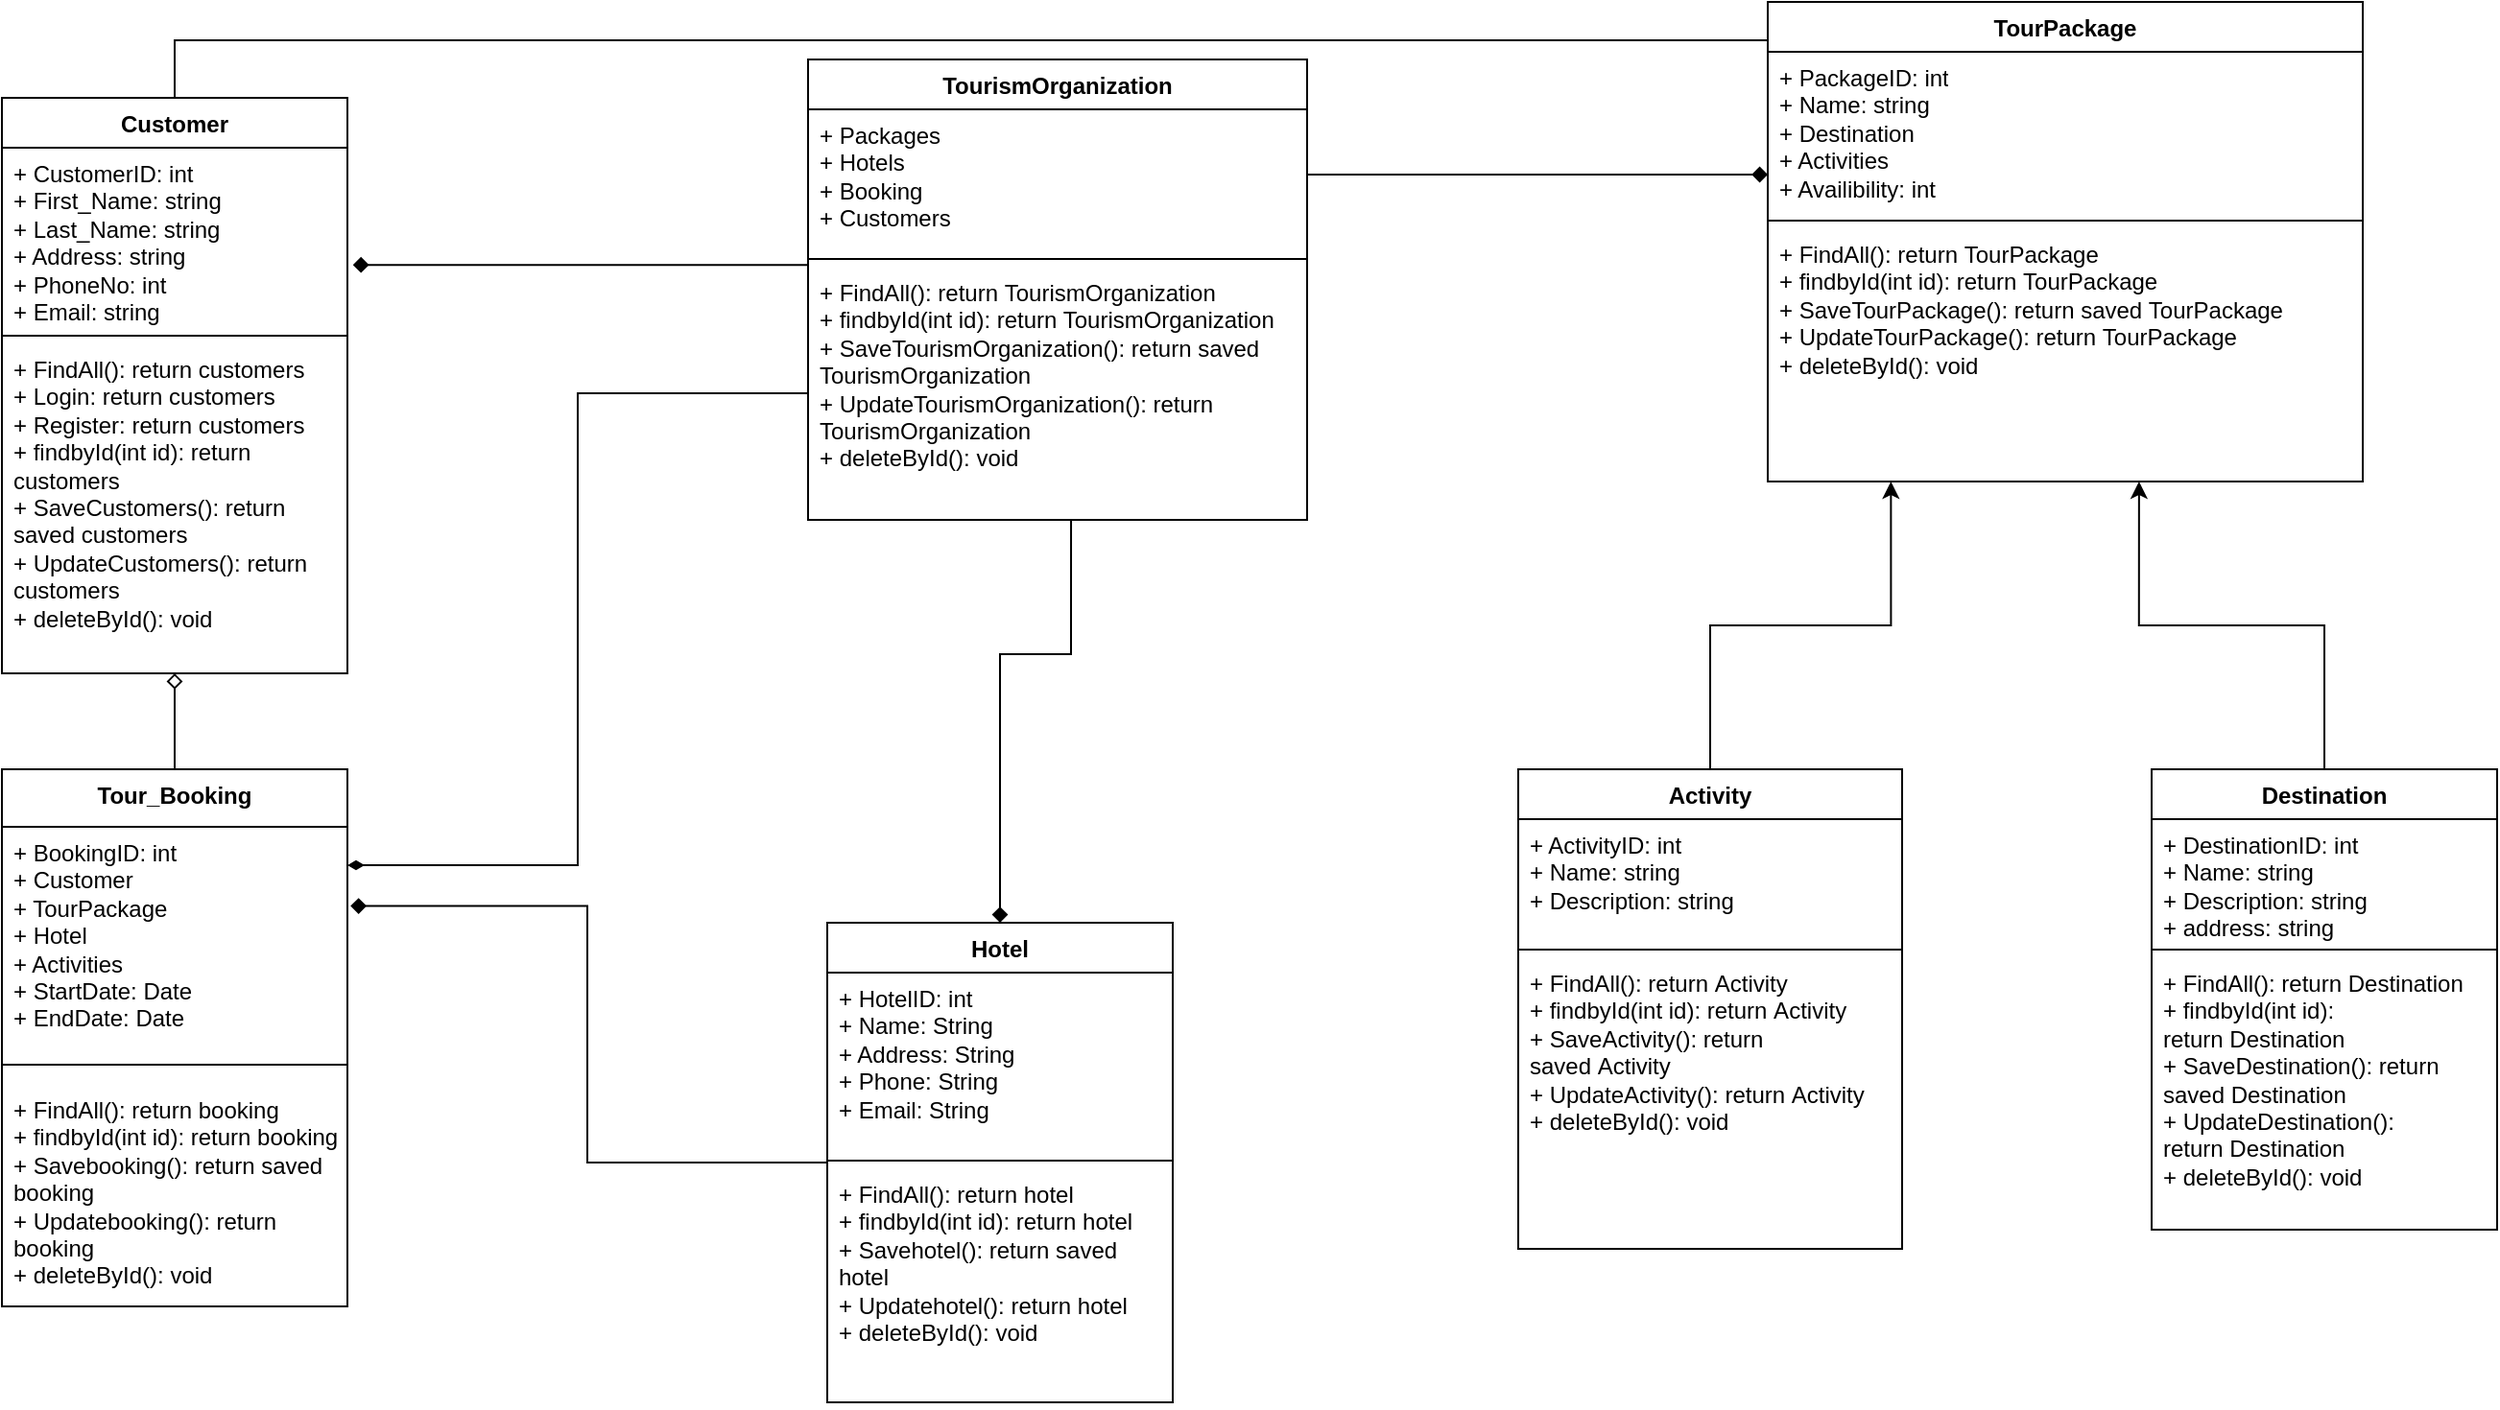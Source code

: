<mxfile version="21.3.7" type="github">
  <diagram name="Page-1" id="bnu2dSghorLNrWTK2V-a">
    <mxGraphModel dx="967" dy="542" grid="1" gridSize="10" guides="1" tooltips="1" connect="1" arrows="1" fold="1" page="1" pageScale="1" pageWidth="1169" pageHeight="827" math="0" shadow="0">
      <root>
        <mxCell id="0" />
        <mxCell id="1" parent="0" />
        <mxCell id="KHNytJC65dDUJxfTVJpx-35" style="edgeStyle=orthogonalEdgeStyle;rounded=0;orthogonalLoop=1;jettySize=auto;html=1;entryX=0.006;entryY=0.083;entryDx=0;entryDy=0;entryPerimeter=0;endArrow=diamond;endFill=1;" parent="1" source="KHNytJC65dDUJxfTVJpx-1" target="KHNytJC65dDUJxfTVJpx-18" edge="1">
          <mxGeometry relative="1" as="geometry">
            <Array as="points">
              <mxPoint x="140" y="50" />
              <mxPoint x="1031" y="50" />
            </Array>
          </mxGeometry>
        </mxCell>
        <mxCell id="KHNytJC65dDUJxfTVJpx-1" value="Customer" style="swimlane;fontStyle=1;align=center;verticalAlign=top;childLayout=stackLayout;horizontal=1;startSize=26;horizontalStack=0;resizeParent=1;resizeParentMax=0;resizeLast=0;collapsible=1;marginBottom=0;whiteSpace=wrap;html=1;" parent="1" vertex="1">
          <mxGeometry x="50" y="80" width="180" height="300" as="geometry">
            <mxRectangle x="100" y="80" width="100" height="30" as="alternateBounds" />
          </mxGeometry>
        </mxCell>
        <mxCell id="KHNytJC65dDUJxfTVJpx-2" value="+ CustomerID: int&lt;br&gt;+ First_Name: string&lt;br&gt;+ Last_Name: string&lt;br&gt;+ Address: string&lt;br&gt;+ PhoneNo: int&lt;br&gt;+ Email: string" style="text;strokeColor=none;fillColor=none;align=left;verticalAlign=top;spacingLeft=4;spacingRight=4;overflow=hidden;rotatable=0;points=[[0,0.5],[1,0.5]];portConstraint=eastwest;whiteSpace=wrap;html=1;" parent="KHNytJC65dDUJxfTVJpx-1" vertex="1">
          <mxGeometry y="26" width="180" height="94" as="geometry" />
        </mxCell>
        <mxCell id="KHNytJC65dDUJxfTVJpx-3" value="" style="line;strokeWidth=1;fillColor=none;align=left;verticalAlign=middle;spacingTop=-1;spacingLeft=3;spacingRight=3;rotatable=0;labelPosition=right;points=[];portConstraint=eastwest;strokeColor=inherit;" parent="KHNytJC65dDUJxfTVJpx-1" vertex="1">
          <mxGeometry y="120" width="180" height="8" as="geometry" />
        </mxCell>
        <mxCell id="KHNytJC65dDUJxfTVJpx-4" value="+ FindAll(): return customers&lt;br&gt;+ Login: return customers&lt;br&gt;+ Register: return customers&lt;br&gt;+ findbyId(int id): return customers&lt;br&gt;+ SaveCustomers(): return saved customers&lt;br&gt;+ UpdateCustomers(): return customers&lt;br&gt;+ deleteById(): void" style="text;strokeColor=none;fillColor=none;align=left;verticalAlign=top;spacingLeft=4;spacingRight=4;overflow=hidden;rotatable=0;points=[[0,0.5],[1,0.5]];portConstraint=eastwest;whiteSpace=wrap;html=1;" parent="KHNytJC65dDUJxfTVJpx-1" vertex="1">
          <mxGeometry y="128" width="180" height="172" as="geometry" />
        </mxCell>
        <mxCell id="KHNytJC65dDUJxfTVJpx-30" style="edgeStyle=orthogonalEdgeStyle;rounded=0;orthogonalLoop=1;jettySize=auto;html=1;entryX=0.5;entryY=1;entryDx=0;entryDy=0;entryPerimeter=0;endArrow=diamond;endFill=0;" parent="1" source="KHNytJC65dDUJxfTVJpx-5" target="KHNytJC65dDUJxfTVJpx-4" edge="1">
          <mxGeometry relative="1" as="geometry" />
        </mxCell>
        <mxCell id="KHNytJC65dDUJxfTVJpx-5" value="Tour_Booking" style="swimlane;fontStyle=1;align=center;verticalAlign=top;childLayout=stackLayout;horizontal=1;startSize=30;horizontalStack=0;resizeParent=1;resizeParentMax=0;resizeLast=0;collapsible=1;marginBottom=0;whiteSpace=wrap;html=1;" parent="1" vertex="1">
          <mxGeometry x="50" y="430" width="180" height="280" as="geometry">
            <mxRectangle x="100" y="80" width="100" height="30" as="alternateBounds" />
          </mxGeometry>
        </mxCell>
        <mxCell id="KHNytJC65dDUJxfTVJpx-6" value="+ BookingID: int&lt;br&gt;+ Customer&lt;br&gt;+ TourPackage&lt;br&gt;+ Hotel&lt;br&gt;+ Activities&lt;br&gt;+ StartDate: Date&lt;br&gt;+ EndDate: Date" style="text;strokeColor=none;fillColor=none;align=left;verticalAlign=top;spacingLeft=4;spacingRight=4;overflow=hidden;rotatable=0;points=[[0,0.5],[1,0.5]];portConstraint=eastwest;whiteSpace=wrap;html=1;" parent="KHNytJC65dDUJxfTVJpx-5" vertex="1">
          <mxGeometry y="30" width="180" height="114" as="geometry" />
        </mxCell>
        <mxCell id="KHNytJC65dDUJxfTVJpx-7" value="" style="line;strokeWidth=1;fillColor=none;align=left;verticalAlign=middle;spacingTop=-1;spacingLeft=3;spacingRight=3;rotatable=0;labelPosition=right;points=[];portConstraint=eastwest;strokeColor=inherit;" parent="KHNytJC65dDUJxfTVJpx-5" vertex="1">
          <mxGeometry y="144" width="180" height="20" as="geometry" />
        </mxCell>
        <mxCell id="KHNytJC65dDUJxfTVJpx-8" value="+ FindAll(): return booking&lt;br style=&quot;border-color: var(--border-color);&quot;&gt;+ findbyId(int id): return booking&lt;br style=&quot;border-color: var(--border-color);&quot;&gt;+ Savebooking(): return saved booking&lt;br style=&quot;border-color: var(--border-color);&quot;&gt;+ Updatebooking(): return booking&lt;br style=&quot;border-color: var(--border-color);&quot;&gt;+ deleteById(): void" style="text;strokeColor=none;fillColor=none;align=left;verticalAlign=top;spacingLeft=4;spacingRight=4;overflow=hidden;rotatable=0;points=[[0,0.5],[1,0.5]];portConstraint=eastwest;whiteSpace=wrap;html=1;" parent="KHNytJC65dDUJxfTVJpx-5" vertex="1">
          <mxGeometry y="164" width="180" height="116" as="geometry" />
        </mxCell>
        <mxCell id="KHNytJC65dDUJxfTVJpx-38" style="edgeStyle=orthogonalEdgeStyle;rounded=0;orthogonalLoop=1;jettySize=auto;html=1;entryX=1.009;entryY=0.362;entryDx=0;entryDy=0;entryPerimeter=0;endArrow=diamond;endFill=1;" parent="1" source="KHNytJC65dDUJxfTVJpx-10" edge="1" target="KHNytJC65dDUJxfTVJpx-6">
          <mxGeometry relative="1" as="geometry">
            <mxPoint x="230" y="489" as="targetPoint" />
          </mxGeometry>
        </mxCell>
        <mxCell id="KHNytJC65dDUJxfTVJpx-10" value="Hotel" style="swimlane;fontStyle=1;align=center;verticalAlign=top;childLayout=stackLayout;horizontal=1;startSize=26;horizontalStack=0;resizeParent=1;resizeParentMax=0;resizeLast=0;collapsible=1;marginBottom=0;whiteSpace=wrap;html=1;" parent="1" vertex="1">
          <mxGeometry x="480" y="510" width="180" height="250" as="geometry">
            <mxRectangle x="100" y="80" width="100" height="30" as="alternateBounds" />
          </mxGeometry>
        </mxCell>
        <mxCell id="KHNytJC65dDUJxfTVJpx-11" value="+ HotelID: int&lt;br&gt;+ Name: String&lt;br&gt;+ Address: String&lt;br&gt;+ Phone: String&lt;br&gt;+ Email: String&lt;br&gt;" style="text;strokeColor=none;fillColor=none;align=left;verticalAlign=top;spacingLeft=4;spacingRight=4;overflow=hidden;rotatable=0;points=[[0,0.5],[1,0.5]];portConstraint=eastwest;whiteSpace=wrap;html=1;" parent="KHNytJC65dDUJxfTVJpx-10" vertex="1">
          <mxGeometry y="26" width="180" height="94" as="geometry" />
        </mxCell>
        <mxCell id="KHNytJC65dDUJxfTVJpx-12" value="" style="line;strokeWidth=1;fillColor=none;align=left;verticalAlign=middle;spacingTop=-1;spacingLeft=3;spacingRight=3;rotatable=0;labelPosition=right;points=[];portConstraint=eastwest;strokeColor=inherit;" parent="KHNytJC65dDUJxfTVJpx-10" vertex="1">
          <mxGeometry y="120" width="180" height="8" as="geometry" />
        </mxCell>
        <mxCell id="KHNytJC65dDUJxfTVJpx-13" value="+ FindAll(): return hotel&lt;br style=&quot;border-color: var(--border-color);&quot;&gt;+ findbyId(int id): return hotel&lt;br style=&quot;border-color: var(--border-color);&quot;&gt;+ Savehotel(): return saved hotel&lt;br style=&quot;border-color: var(--border-color);&quot;&gt;+ Updatehotel(): return hotel&lt;br style=&quot;border-color: var(--border-color);&quot;&gt;+ deleteById(): void" style="text;strokeColor=none;fillColor=none;align=left;verticalAlign=top;spacingLeft=4;spacingRight=4;overflow=hidden;rotatable=0;points=[[0,0.5],[1,0.5]];portConstraint=eastwest;whiteSpace=wrap;html=1;" parent="KHNytJC65dDUJxfTVJpx-10" vertex="1">
          <mxGeometry y="128" width="180" height="122" as="geometry" />
        </mxCell>
        <mxCell id="KHNytJC65dDUJxfTVJpx-32" style="edgeStyle=orthogonalEdgeStyle;rounded=0;orthogonalLoop=1;jettySize=auto;html=1;entryX=1.016;entryY=0.65;entryDx=0;entryDy=0;entryPerimeter=0;endArrow=diamond;endFill=1;" parent="1" source="KHNytJC65dDUJxfTVJpx-14" target="KHNytJC65dDUJxfTVJpx-2" edge="1">
          <mxGeometry relative="1" as="geometry">
            <Array as="points">
              <mxPoint x="520" y="167" />
              <mxPoint x="520" y="167" />
            </Array>
          </mxGeometry>
        </mxCell>
        <mxCell id="KHNytJC65dDUJxfTVJpx-36" style="edgeStyle=orthogonalEdgeStyle;rounded=0;orthogonalLoop=1;jettySize=auto;html=1;exitX=0;exitY=0.5;exitDx=0;exitDy=0;endArrow=diamondThin;endFill=1;" parent="1" source="KHNytJC65dDUJxfTVJpx-17" edge="1">
          <mxGeometry relative="1" as="geometry">
            <mxPoint x="230" y="480" as="targetPoint" />
            <Array as="points">
              <mxPoint x="350" y="234" />
              <mxPoint x="350" y="480" />
              <mxPoint x="230" y="480" />
            </Array>
          </mxGeometry>
        </mxCell>
        <mxCell id="KHNytJC65dDUJxfTVJpx-37" style="edgeStyle=orthogonalEdgeStyle;rounded=0;orthogonalLoop=1;jettySize=auto;html=1;entryX=0.5;entryY=0;entryDx=0;entryDy=0;endArrow=diamond;endFill=1;exitX=0.527;exitY=1.004;exitDx=0;exitDy=0;exitPerimeter=0;" parent="1" source="KHNytJC65dDUJxfTVJpx-17" target="KHNytJC65dDUJxfTVJpx-10" edge="1">
          <mxGeometry relative="1" as="geometry">
            <Array as="points">
              <mxPoint x="607" y="370" />
              <mxPoint x="570" y="370" />
            </Array>
            <mxPoint x="700" y="350" as="sourcePoint" />
          </mxGeometry>
        </mxCell>
        <mxCell id="KHNytJC65dDUJxfTVJpx-14" value="TourismOrganization" style="swimlane;fontStyle=1;align=center;verticalAlign=top;childLayout=stackLayout;horizontal=1;startSize=26;horizontalStack=0;resizeParent=1;resizeParentMax=0;resizeLast=0;collapsible=1;marginBottom=0;whiteSpace=wrap;html=1;" parent="1" vertex="1">
          <mxGeometry x="470" y="60" width="260" height="240" as="geometry">
            <mxRectangle x="100" y="80" width="100" height="30" as="alternateBounds" />
          </mxGeometry>
        </mxCell>
        <mxCell id="KHNytJC65dDUJxfTVJpx-15" value="+ Packages&lt;br&gt;+ Hotels&lt;br&gt;+ Booking&lt;br&gt;+ Customers&lt;br&gt;" style="text;strokeColor=none;fillColor=none;align=left;verticalAlign=top;spacingLeft=4;spacingRight=4;overflow=hidden;rotatable=0;points=[[0,0.5],[1,0.5]];portConstraint=eastwest;whiteSpace=wrap;html=1;" parent="KHNytJC65dDUJxfTVJpx-14" vertex="1">
          <mxGeometry y="26" width="260" height="74" as="geometry" />
        </mxCell>
        <mxCell id="KHNytJC65dDUJxfTVJpx-16" value="" style="line;strokeWidth=1;fillColor=none;align=left;verticalAlign=middle;spacingTop=-1;spacingLeft=3;spacingRight=3;rotatable=0;labelPosition=right;points=[];portConstraint=eastwest;strokeColor=inherit;" parent="KHNytJC65dDUJxfTVJpx-14" vertex="1">
          <mxGeometry y="100" width="260" height="8" as="geometry" />
        </mxCell>
        <mxCell id="KHNytJC65dDUJxfTVJpx-17" value="+ FindAll(): return&amp;nbsp;TourismOrganization&lt;br style=&quot;border-color: var(--border-color);&quot;&gt;+ findbyId(int id): return TourismOrganization&lt;br style=&quot;border-color: var(--border-color);&quot;&gt;+ SaveTourismOrganization(): return saved TourismOrganization&lt;br style=&quot;border-color: var(--border-color);&quot;&gt;+ UpdateTourismOrganization(): return TourismOrganization&lt;br style=&quot;border-color: var(--border-color);&quot;&gt;+ deleteById(): void" style="text;strokeColor=none;fillColor=none;align=left;verticalAlign=top;spacingLeft=4;spacingRight=4;overflow=hidden;rotatable=0;points=[[0,0.5],[1,0.5]];portConstraint=eastwest;whiteSpace=wrap;html=1;" parent="KHNytJC65dDUJxfTVJpx-14" vertex="1">
          <mxGeometry y="108" width="260" height="132" as="geometry" />
        </mxCell>
        <mxCell id="KHNytJC65dDUJxfTVJpx-18" value="TourPackage" style="swimlane;fontStyle=1;align=center;verticalAlign=top;childLayout=stackLayout;horizontal=1;startSize=26;horizontalStack=0;resizeParent=1;resizeParentMax=0;resizeLast=0;collapsible=1;marginBottom=0;whiteSpace=wrap;html=1;" parent="1" vertex="1">
          <mxGeometry x="970" y="30" width="310" height="250" as="geometry">
            <mxRectangle x="100" y="80" width="100" height="30" as="alternateBounds" />
          </mxGeometry>
        </mxCell>
        <mxCell id="KHNytJC65dDUJxfTVJpx-19" value="+ PackageID: int&lt;br&gt;+ Name: string&lt;br&gt;+ Destination&lt;br&gt;+ Activities&lt;br&gt;+ Availibility: int" style="text;strokeColor=none;fillColor=none;align=left;verticalAlign=top;spacingLeft=4;spacingRight=4;overflow=hidden;rotatable=0;points=[[0,0.5],[1,0.5]];portConstraint=eastwest;whiteSpace=wrap;html=1;" parent="KHNytJC65dDUJxfTVJpx-18" vertex="1">
          <mxGeometry y="26" width="310" height="84" as="geometry" />
        </mxCell>
        <mxCell id="KHNytJC65dDUJxfTVJpx-20" value="" style="line;strokeWidth=1;fillColor=none;align=left;verticalAlign=middle;spacingTop=-1;spacingLeft=3;spacingRight=3;rotatable=0;labelPosition=right;points=[];portConstraint=eastwest;strokeColor=inherit;" parent="KHNytJC65dDUJxfTVJpx-18" vertex="1">
          <mxGeometry y="110" width="310" height="8" as="geometry" />
        </mxCell>
        <mxCell id="KHNytJC65dDUJxfTVJpx-21" value="+ FindAll(): return&amp;nbsp;TourPackage&lt;br style=&quot;border-color: var(--border-color);&quot;&gt;+ findbyId(int id): return&amp;nbsp;TourPackage&lt;br style=&quot;border-color: var(--border-color);&quot;&gt;+ SaveTourPackage(): return saved&amp;nbsp;TourPackage&lt;br style=&quot;border-color: var(--border-color);&quot;&gt;+ UpdateTourPackage(): return&amp;nbsp;TourPackage&lt;br style=&quot;border-color: var(--border-color);&quot;&gt;+ deleteById(): void" style="text;strokeColor=none;fillColor=none;align=left;verticalAlign=top;spacingLeft=4;spacingRight=4;overflow=hidden;rotatable=0;points=[[0,0.5],[1,0.5]];portConstraint=eastwest;whiteSpace=wrap;html=1;" parent="KHNytJC65dDUJxfTVJpx-18" vertex="1">
          <mxGeometry y="118" width="310" height="132" as="geometry" />
        </mxCell>
        <mxCell id="KHNytJC65dDUJxfTVJpx-39" style="edgeStyle=orthogonalEdgeStyle;rounded=0;orthogonalLoop=1;jettySize=auto;html=1;entryX=0.207;entryY=1;entryDx=0;entryDy=0;entryPerimeter=0;" parent="1" source="KHNytJC65dDUJxfTVJpx-22" target="KHNytJC65dDUJxfTVJpx-21" edge="1">
          <mxGeometry relative="1" as="geometry" />
        </mxCell>
        <mxCell id="KHNytJC65dDUJxfTVJpx-22" value="Activity" style="swimlane;fontStyle=1;align=center;verticalAlign=top;childLayout=stackLayout;horizontal=1;startSize=26;horizontalStack=0;resizeParent=1;resizeParentMax=0;resizeLast=0;collapsible=1;marginBottom=0;whiteSpace=wrap;html=1;" parent="1" vertex="1">
          <mxGeometry x="840" y="430" width="200" height="250" as="geometry">
            <mxRectangle x="100" y="80" width="100" height="30" as="alternateBounds" />
          </mxGeometry>
        </mxCell>
        <mxCell id="KHNytJC65dDUJxfTVJpx-23" value="+ ActivityID: int&lt;br&gt;+ Name: string&lt;br&gt;+ Description: string&lt;br&gt;" style="text;strokeColor=none;fillColor=none;align=left;verticalAlign=top;spacingLeft=4;spacingRight=4;overflow=hidden;rotatable=0;points=[[0,0.5],[1,0.5]];portConstraint=eastwest;whiteSpace=wrap;html=1;" parent="KHNytJC65dDUJxfTVJpx-22" vertex="1">
          <mxGeometry y="26" width="200" height="64" as="geometry" />
        </mxCell>
        <mxCell id="KHNytJC65dDUJxfTVJpx-24" value="" style="line;strokeWidth=1;fillColor=none;align=left;verticalAlign=middle;spacingTop=-1;spacingLeft=3;spacingRight=3;rotatable=0;labelPosition=right;points=[];portConstraint=eastwest;strokeColor=inherit;" parent="KHNytJC65dDUJxfTVJpx-22" vertex="1">
          <mxGeometry y="90" width="200" height="8" as="geometry" />
        </mxCell>
        <mxCell id="KHNytJC65dDUJxfTVJpx-25" value="+ FindAll(): return&amp;nbsp;Activity&lt;br style=&quot;border-color: var(--border-color);&quot;&gt;+ findbyId(int id): return&amp;nbsp;Activity&lt;br style=&quot;border-color: var(--border-color);&quot;&gt;+ SaveActivity(): return saved&amp;nbsp;Activity&lt;br style=&quot;border-color: var(--border-color);&quot;&gt;+ UpdateActivity(): return&amp;nbsp;Activity&lt;br style=&quot;border-color: var(--border-color);&quot;&gt;+ deleteById(): void" style="text;strokeColor=none;fillColor=none;align=left;verticalAlign=top;spacingLeft=4;spacingRight=4;overflow=hidden;rotatable=0;points=[[0,0.5],[1,0.5]];portConstraint=eastwest;whiteSpace=wrap;html=1;" parent="KHNytJC65dDUJxfTVJpx-22" vertex="1">
          <mxGeometry y="98" width="200" height="152" as="geometry" />
        </mxCell>
        <mxCell id="KHNytJC65dDUJxfTVJpx-40" style="edgeStyle=orthogonalEdgeStyle;rounded=0;orthogonalLoop=1;jettySize=auto;html=1;entryX=0.624;entryY=1;entryDx=0;entryDy=0;entryPerimeter=0;" parent="1" source="KHNytJC65dDUJxfTVJpx-26" target="KHNytJC65dDUJxfTVJpx-21" edge="1">
          <mxGeometry relative="1" as="geometry" />
        </mxCell>
        <mxCell id="KHNytJC65dDUJxfTVJpx-26" value="Destination" style="swimlane;fontStyle=1;align=center;verticalAlign=top;childLayout=stackLayout;horizontal=1;startSize=26;horizontalStack=0;resizeParent=1;resizeParentMax=0;resizeLast=0;collapsible=1;marginBottom=0;whiteSpace=wrap;html=1;" parent="1" vertex="1">
          <mxGeometry x="1170" y="430" width="180" height="240" as="geometry">
            <mxRectangle x="100" y="80" width="100" height="30" as="alternateBounds" />
          </mxGeometry>
        </mxCell>
        <mxCell id="KHNytJC65dDUJxfTVJpx-27" value="+ DestinationID: int&lt;br&gt;+ Name: string&lt;br&gt;+ Description: string&lt;br&gt;+ address: string" style="text;strokeColor=none;fillColor=none;align=left;verticalAlign=top;spacingLeft=4;spacingRight=4;overflow=hidden;rotatable=0;points=[[0,0.5],[1,0.5]];portConstraint=eastwest;whiteSpace=wrap;html=1;" parent="KHNytJC65dDUJxfTVJpx-26" vertex="1">
          <mxGeometry y="26" width="180" height="64" as="geometry" />
        </mxCell>
        <mxCell id="KHNytJC65dDUJxfTVJpx-28" value="" style="line;strokeWidth=1;fillColor=none;align=left;verticalAlign=middle;spacingTop=-1;spacingLeft=3;spacingRight=3;rotatable=0;labelPosition=right;points=[];portConstraint=eastwest;strokeColor=inherit;" parent="KHNytJC65dDUJxfTVJpx-26" vertex="1">
          <mxGeometry y="90" width="180" height="8" as="geometry" />
        </mxCell>
        <mxCell id="KHNytJC65dDUJxfTVJpx-29" value="+ FindAll(): return&amp;nbsp;Destination&lt;br style=&quot;border-color: var(--border-color);&quot;&gt;+ findbyId(int id): return&amp;nbsp;Destination&lt;br style=&quot;border-color: var(--border-color);&quot;&gt;+ SaveDestination(): return saved&amp;nbsp;Destination&lt;br style=&quot;border-color: var(--border-color);&quot;&gt;+ UpdateDestination(): return&amp;nbsp;Destination&lt;br style=&quot;border-color: var(--border-color);&quot;&gt;+ deleteById(): void" style="text;strokeColor=none;fillColor=none;align=left;verticalAlign=top;spacingLeft=4;spacingRight=4;overflow=hidden;rotatable=0;points=[[0,0.5],[1,0.5]];portConstraint=eastwest;whiteSpace=wrap;html=1;" parent="KHNytJC65dDUJxfTVJpx-26" vertex="1">
          <mxGeometry y="98" width="180" height="142" as="geometry" />
        </mxCell>
        <mxCell id="KHNytJC65dDUJxfTVJpx-33" style="edgeStyle=orthogonalEdgeStyle;rounded=0;orthogonalLoop=1;jettySize=auto;html=1;entryX=0;entryY=0.762;entryDx=0;entryDy=0;entryPerimeter=0;endArrow=diamond;endFill=1;" parent="1" source="KHNytJC65dDUJxfTVJpx-15" target="KHNytJC65dDUJxfTVJpx-19" edge="1">
          <mxGeometry relative="1" as="geometry">
            <Array as="points">
              <mxPoint x="840" y="120" />
              <mxPoint x="840" y="120" />
            </Array>
          </mxGeometry>
        </mxCell>
      </root>
    </mxGraphModel>
  </diagram>
</mxfile>
